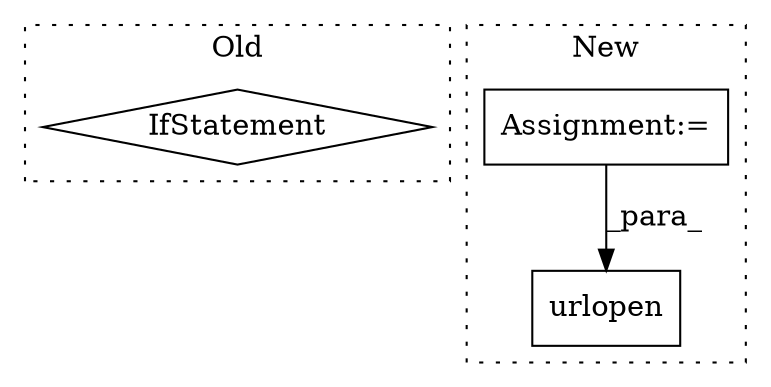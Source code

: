 digraph G {
subgraph cluster0 {
1 [label="IfStatement" a="25" s="1651,1695" l="4,2" shape="diamond"];
label = "Old";
style="dotted";
}
subgraph cluster1 {
2 [label="urlopen" a="32" s="1203,1221" l="8,1" shape="box"];
3 [label="Assignment:=" a="7" s="1116" l="1" shape="box"];
label = "New";
style="dotted";
}
3 -> 2 [label="_para_"];
}